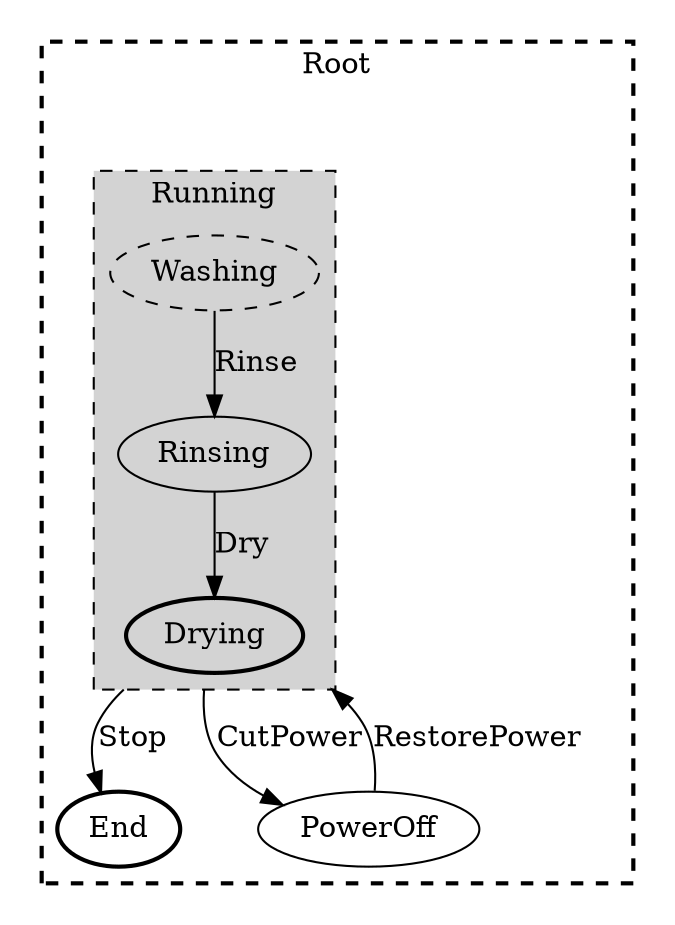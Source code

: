 digraph G {
  compound=true;

  subgraph cluster1000 {
    style=invis;
    subgraph cluster0 {
      style="visible, dashed, bold";
      label = "Root"
      subgraph cluster1001 {
        style=invis;
        subgraph cluster1 {
          style="visible, dashed, filled";
          label = "Running"
          Washing [style="dashed"];
          Rinsing [];
          Drying [style="bold"];
        }
      }
      End [style="bold"];
      PowerOff [];
    }
  }
  subgraph cluster1001 {
    style=invis;
    subgraph cluster1 {
      style="visible, dashed, filled";
      label = "Running"
      Washing [style="dashed"];
      Rinsing [];
      Drying [style="bold"];
    }
  }
  End [style="bold"];
  Washing [style="dashed"];
  Rinsing [];
  Drying [style="bold"];
  PowerOff [];
  Drying -> End [ltail=cluster1, label="Stop"];
  Drying -> PowerOff [ltail=cluster1, label="CutPower"];
  Washing -> Rinsing [label="Rinse"];
  Rinsing -> Drying [label="Dry"];
  PowerOff -> Drying [lhead=cluster1, label="RestorePower"];
}

